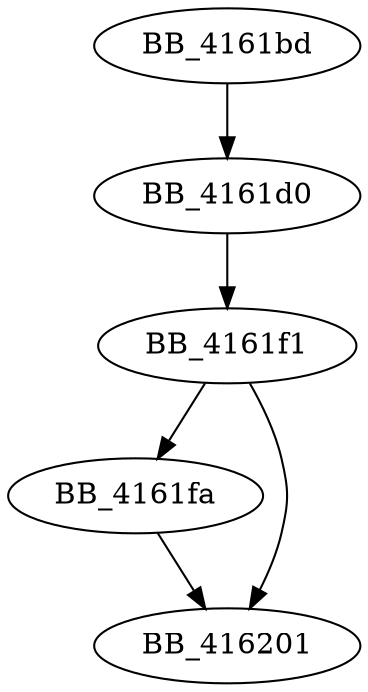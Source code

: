 DiGraph ___crtLCMapStringA{
BB_4161bd->BB_4161d0
BB_4161d0->BB_4161f1
BB_4161f1->BB_4161fa
BB_4161f1->BB_416201
BB_4161fa->BB_416201
}
